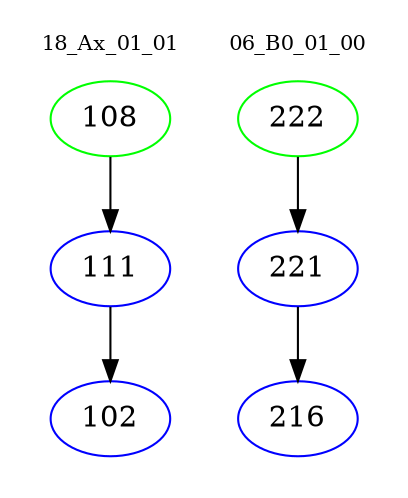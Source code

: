 digraph{
subgraph cluster_0 {
color = white
label = "18_Ax_01_01";
fontsize=10;
T0_108 [label="108", color="green"]
T0_108 -> T0_111 [color="black"]
T0_111 [label="111", color="blue"]
T0_111 -> T0_102 [color="black"]
T0_102 [label="102", color="blue"]
}
subgraph cluster_1 {
color = white
label = "06_B0_01_00";
fontsize=10;
T1_222 [label="222", color="green"]
T1_222 -> T1_221 [color="black"]
T1_221 [label="221", color="blue"]
T1_221 -> T1_216 [color="black"]
T1_216 [label="216", color="blue"]
}
}
